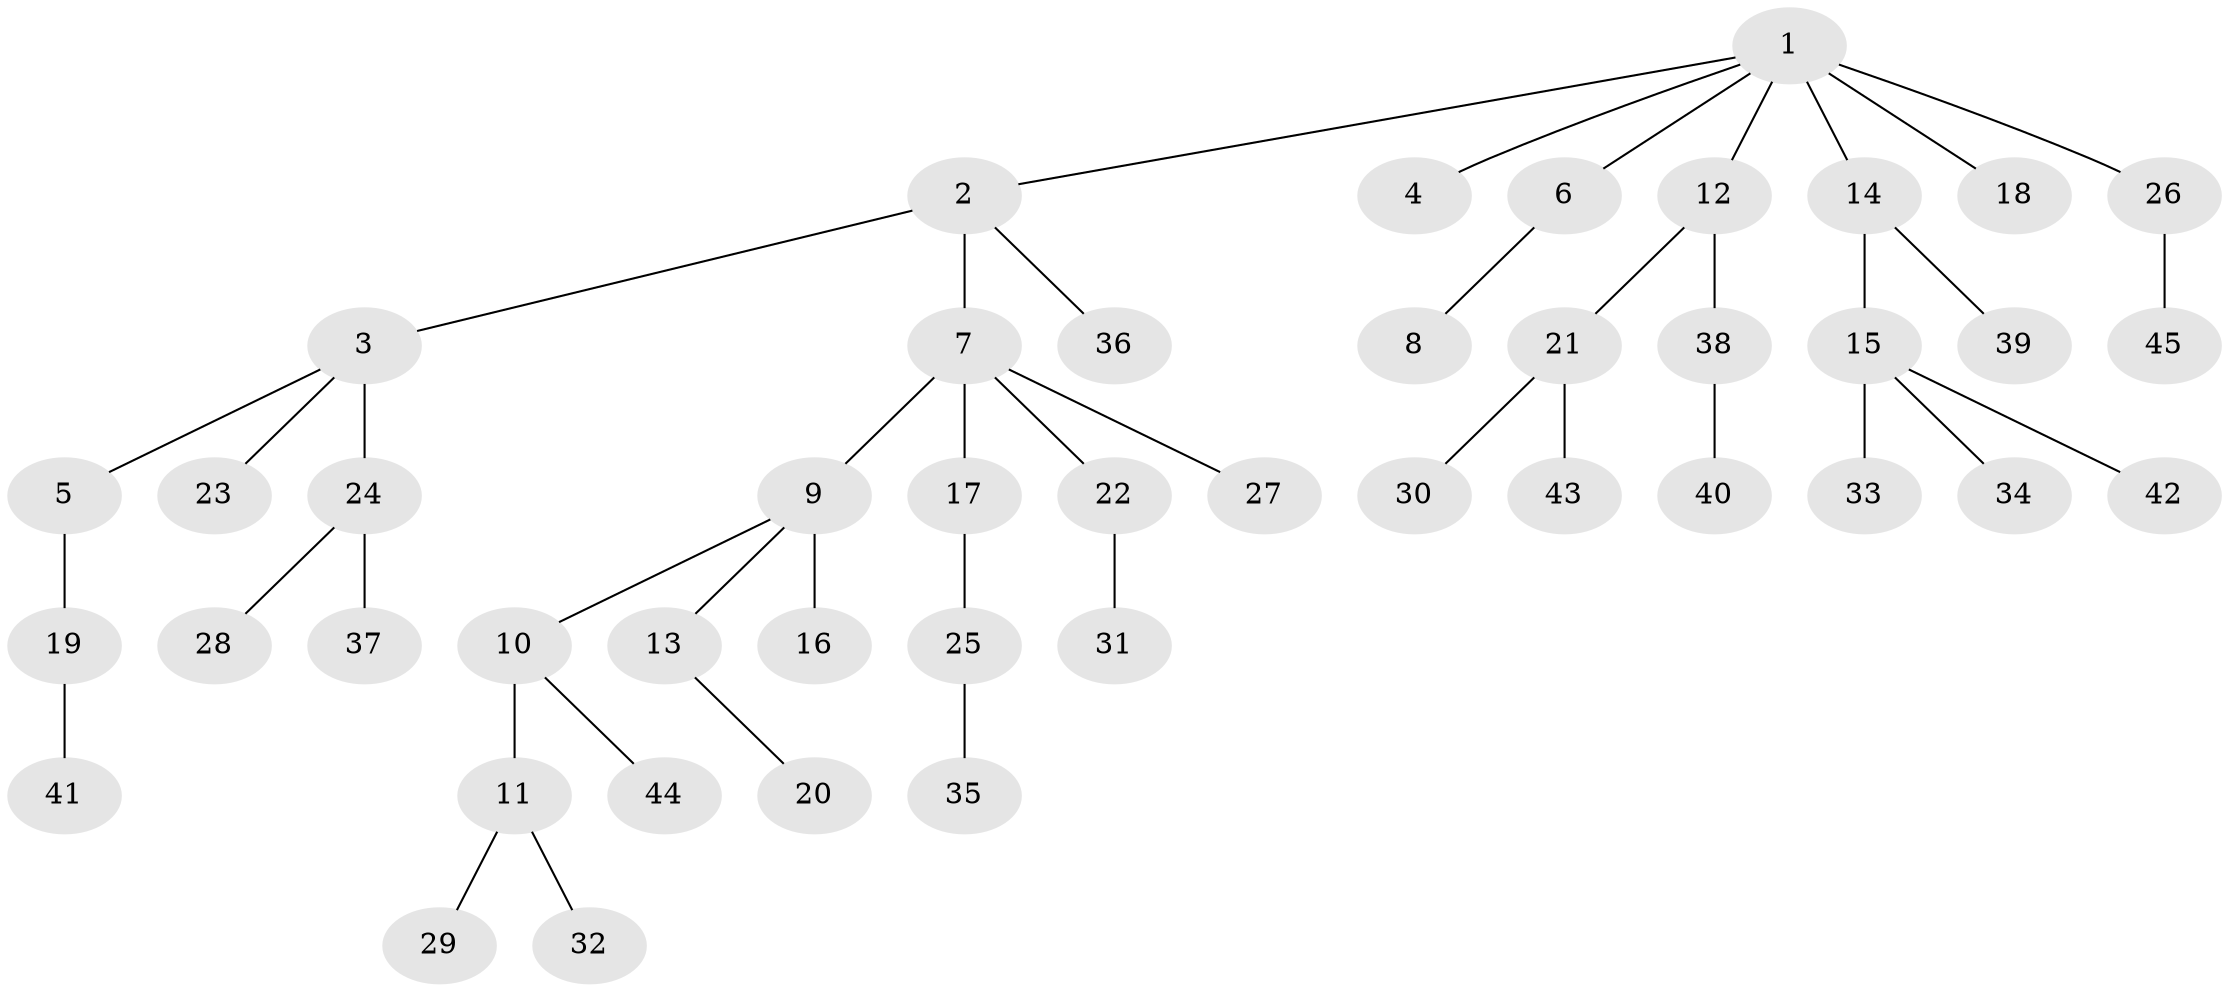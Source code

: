 // original degree distribution, {5: 0.011235955056179775, 3: 0.0898876404494382, 6: 0.02247191011235955, 2: 0.33707865168539325, 4: 0.10112359550561797, 1: 0.43820224719101125}
// Generated by graph-tools (version 1.1) at 2025/51/03/04/25 22:51:38]
// undirected, 45 vertices, 44 edges
graph export_dot {
  node [color=gray90,style=filled];
  1;
  2;
  3;
  4;
  5;
  6;
  7;
  8;
  9;
  10;
  11;
  12;
  13;
  14;
  15;
  16;
  17;
  18;
  19;
  20;
  21;
  22;
  23;
  24;
  25;
  26;
  27;
  28;
  29;
  30;
  31;
  32;
  33;
  34;
  35;
  36;
  37;
  38;
  39;
  40;
  41;
  42;
  43;
  44;
  45;
  1 -- 2 [weight=1.0];
  1 -- 4 [weight=1.0];
  1 -- 6 [weight=1.0];
  1 -- 12 [weight=1.0];
  1 -- 14 [weight=2.0];
  1 -- 18 [weight=1.0];
  1 -- 26 [weight=1.0];
  2 -- 3 [weight=2.0];
  2 -- 7 [weight=1.0];
  2 -- 36 [weight=1.0];
  3 -- 5 [weight=1.0];
  3 -- 23 [weight=1.0];
  3 -- 24 [weight=1.0];
  5 -- 19 [weight=2.0];
  6 -- 8 [weight=1.0];
  7 -- 9 [weight=1.0];
  7 -- 17 [weight=1.0];
  7 -- 22 [weight=1.0];
  7 -- 27 [weight=1.0];
  9 -- 10 [weight=1.0];
  9 -- 13 [weight=1.0];
  9 -- 16 [weight=3.0];
  10 -- 11 [weight=3.0];
  10 -- 44 [weight=1.0];
  11 -- 29 [weight=1.0];
  11 -- 32 [weight=1.0];
  12 -- 21 [weight=1.0];
  12 -- 38 [weight=1.0];
  13 -- 20 [weight=1.0];
  14 -- 15 [weight=1.0];
  14 -- 39 [weight=1.0];
  15 -- 33 [weight=1.0];
  15 -- 34 [weight=1.0];
  15 -- 42 [weight=1.0];
  17 -- 25 [weight=2.0];
  19 -- 41 [weight=1.0];
  21 -- 30 [weight=1.0];
  21 -- 43 [weight=1.0];
  22 -- 31 [weight=1.0];
  24 -- 28 [weight=1.0];
  24 -- 37 [weight=1.0];
  25 -- 35 [weight=1.0];
  26 -- 45 [weight=1.0];
  38 -- 40 [weight=1.0];
}
